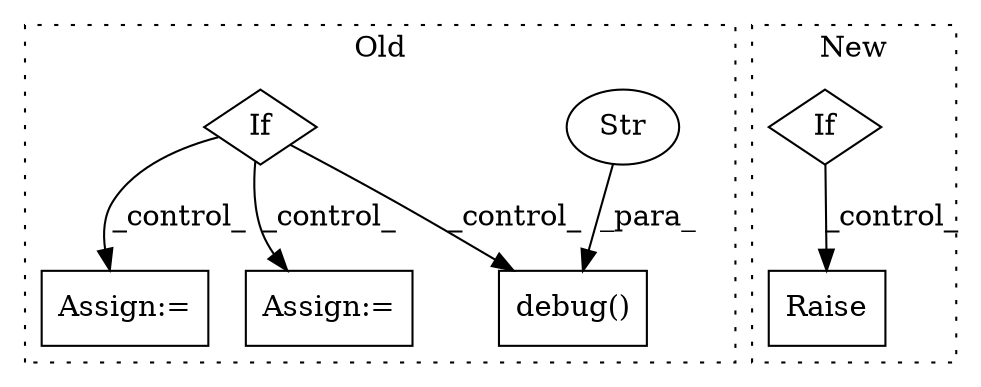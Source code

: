 digraph G {
subgraph cluster0 {
1 [label="debug()" a="75" s="7288,7371" l="14,1" shape="box"];
3 [label="Str" a="66" s="7302" l="69" shape="ellipse"];
5 [label="If" a="96" s="6894" l="3" shape="diamond"];
6 [label="Assign:=" a="68" s="7122" l="3" shape="box"];
7 [label="Assign:=" a="68" s="7984" l="3" shape="box"];
label = "Old";
style="dotted";
}
subgraph cluster1 {
2 [label="Raise" a="91" s="8702" l="6" shape="box"];
4 [label="If" a="96" s="8622" l="3" shape="diamond"];
label = "New";
style="dotted";
}
3 -> 1 [label="_para_"];
4 -> 2 [label="_control_"];
5 -> 7 [label="_control_"];
5 -> 1 [label="_control_"];
5 -> 6 [label="_control_"];
}